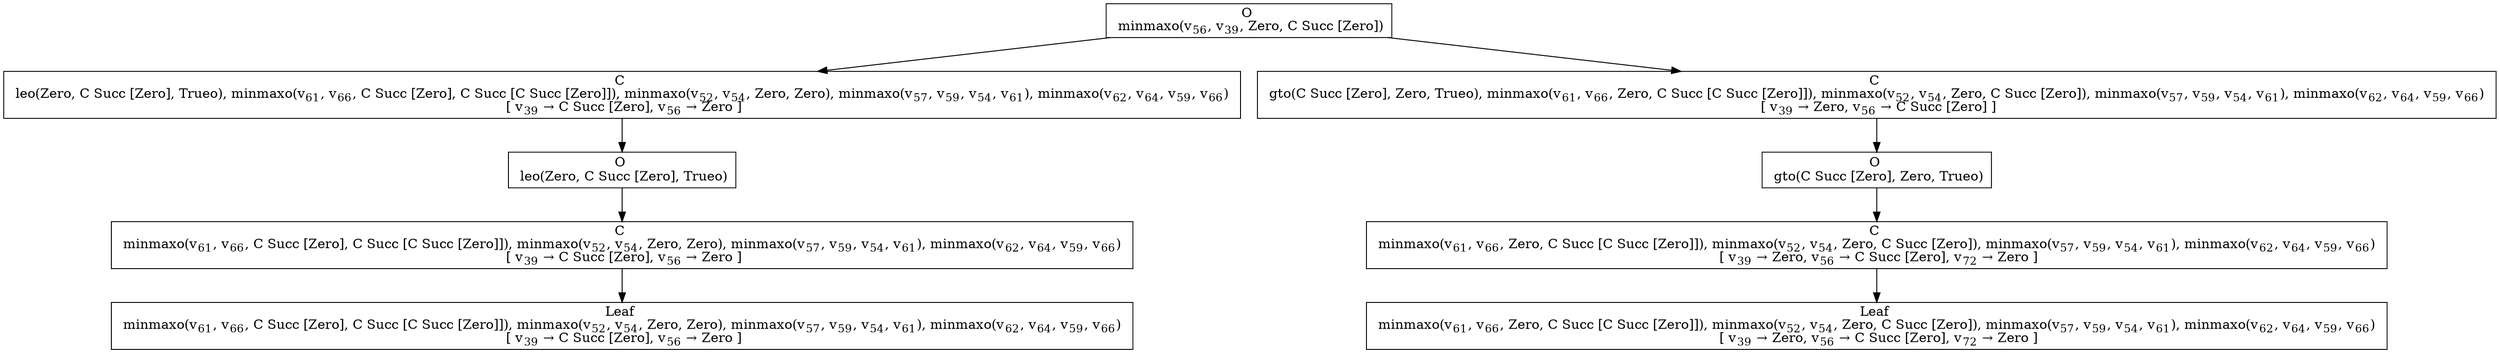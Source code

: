 digraph {
    graph [rankdir=TB
          ,bgcolor=transparent];
    node [shape=box
         ,fillcolor=white
         ,style=filled];
    0 [label=<O <BR/> minmaxo(v<SUB>56</SUB>, v<SUB>39</SUB>, Zero, C Succ [Zero])>];
    1 [label=<C <BR/> leo(Zero, C Succ [Zero], Trueo), minmaxo(v<SUB>61</SUB>, v<SUB>66</SUB>, C Succ [Zero], C Succ [C Succ [Zero]]), minmaxo(v<SUB>52</SUB>, v<SUB>54</SUB>, Zero, Zero), minmaxo(v<SUB>57</SUB>, v<SUB>59</SUB>, v<SUB>54</SUB>, v<SUB>61</SUB>), minmaxo(v<SUB>62</SUB>, v<SUB>64</SUB>, v<SUB>59</SUB>, v<SUB>66</SUB>) <BR/>  [ v<SUB>39</SUB> &rarr; C Succ [Zero], v<SUB>56</SUB> &rarr; Zero ] >];
    2 [label=<C <BR/> gto(C Succ [Zero], Zero, Trueo), minmaxo(v<SUB>61</SUB>, v<SUB>66</SUB>, Zero, C Succ [C Succ [Zero]]), minmaxo(v<SUB>52</SUB>, v<SUB>54</SUB>, Zero, C Succ [Zero]), minmaxo(v<SUB>57</SUB>, v<SUB>59</SUB>, v<SUB>54</SUB>, v<SUB>61</SUB>), minmaxo(v<SUB>62</SUB>, v<SUB>64</SUB>, v<SUB>59</SUB>, v<SUB>66</SUB>) <BR/>  [ v<SUB>39</SUB> &rarr; Zero, v<SUB>56</SUB> &rarr; C Succ [Zero] ] >];
    3 [label=<O <BR/> leo(Zero, C Succ [Zero], Trueo)>];
    4 [label=<C <BR/> minmaxo(v<SUB>61</SUB>, v<SUB>66</SUB>, C Succ [Zero], C Succ [C Succ [Zero]]), minmaxo(v<SUB>52</SUB>, v<SUB>54</SUB>, Zero, Zero), minmaxo(v<SUB>57</SUB>, v<SUB>59</SUB>, v<SUB>54</SUB>, v<SUB>61</SUB>), minmaxo(v<SUB>62</SUB>, v<SUB>64</SUB>, v<SUB>59</SUB>, v<SUB>66</SUB>) <BR/>  [ v<SUB>39</SUB> &rarr; C Succ [Zero], v<SUB>56</SUB> &rarr; Zero ] >];
    5 [label=<Leaf <BR/> minmaxo(v<SUB>61</SUB>, v<SUB>66</SUB>, C Succ [Zero], C Succ [C Succ [Zero]]), minmaxo(v<SUB>52</SUB>, v<SUB>54</SUB>, Zero, Zero), minmaxo(v<SUB>57</SUB>, v<SUB>59</SUB>, v<SUB>54</SUB>, v<SUB>61</SUB>), minmaxo(v<SUB>62</SUB>, v<SUB>64</SUB>, v<SUB>59</SUB>, v<SUB>66</SUB>) <BR/>  [ v<SUB>39</SUB> &rarr; C Succ [Zero], v<SUB>56</SUB> &rarr; Zero ] >];
    6 [label=<O <BR/> gto(C Succ [Zero], Zero, Trueo)>];
    7 [label=<C <BR/> minmaxo(v<SUB>61</SUB>, v<SUB>66</SUB>, Zero, C Succ [C Succ [Zero]]), minmaxo(v<SUB>52</SUB>, v<SUB>54</SUB>, Zero, C Succ [Zero]), minmaxo(v<SUB>57</SUB>, v<SUB>59</SUB>, v<SUB>54</SUB>, v<SUB>61</SUB>), minmaxo(v<SUB>62</SUB>, v<SUB>64</SUB>, v<SUB>59</SUB>, v<SUB>66</SUB>) <BR/>  [ v<SUB>39</SUB> &rarr; Zero, v<SUB>56</SUB> &rarr; C Succ [Zero], v<SUB>72</SUB> &rarr; Zero ] >];
    8 [label=<Leaf <BR/> minmaxo(v<SUB>61</SUB>, v<SUB>66</SUB>, Zero, C Succ [C Succ [Zero]]), minmaxo(v<SUB>52</SUB>, v<SUB>54</SUB>, Zero, C Succ [Zero]), minmaxo(v<SUB>57</SUB>, v<SUB>59</SUB>, v<SUB>54</SUB>, v<SUB>61</SUB>), minmaxo(v<SUB>62</SUB>, v<SUB>64</SUB>, v<SUB>59</SUB>, v<SUB>66</SUB>) <BR/>  [ v<SUB>39</SUB> &rarr; Zero, v<SUB>56</SUB> &rarr; C Succ [Zero], v<SUB>72</SUB> &rarr; Zero ] >];
    0 -> 1 [label=""];
    0 -> 2 [label=""];
    1 -> 3 [label=""];
    2 -> 6 [label=""];
    3 -> 4 [label=""];
    4 -> 5 [label=""];
    6 -> 7 [label=""];
    7 -> 8 [label=""];
}